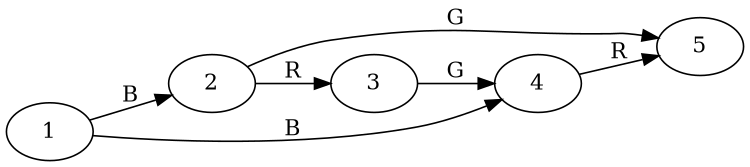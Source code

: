 digraph G {
  graph [autosize=false, size="5,3", resolution=100];
  graph [bb="-54,-108,0,0"];
  graph [rankdir=LR];
  1 -> 2 [label="B"];
  2 -> 3 [label="R"];
  3 -> 4 [label="G"];
  4 -> 5 [label="R"];
  1 -> 4 [label="B"];
  2 -> 5 [label="G"];
}


